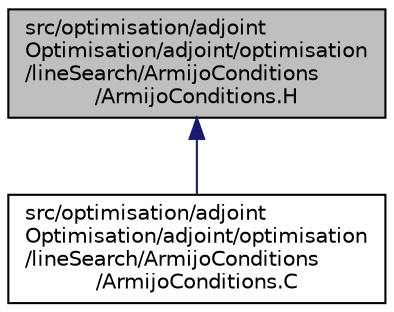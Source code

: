 digraph "src/optimisation/adjointOptimisation/adjoint/optimisation/lineSearch/ArmijoConditions/ArmijoConditions.H"
{
  bgcolor="transparent";
  edge [fontname="Helvetica",fontsize="10",labelfontname="Helvetica",labelfontsize="10"];
  node [fontname="Helvetica",fontsize="10",shape=record];
  Node1 [label="src/optimisation/adjoint\lOptimisation/adjoint/optimisation\l/lineSearch/ArmijoConditions\l/ArmijoConditions.H",height=0.2,width=0.4,color="black", fillcolor="grey75", style="filled" fontcolor="black"];
  Node1 -> Node2 [dir="back",color="midnightblue",fontsize="10",style="solid",fontname="Helvetica"];
  Node2 [label="src/optimisation/adjoint\lOptimisation/adjoint/optimisation\l/lineSearch/ArmijoConditions\l/ArmijoConditions.C",height=0.2,width=0.4,color="black",URL="$ArmijoConditions_8C.html"];
}
